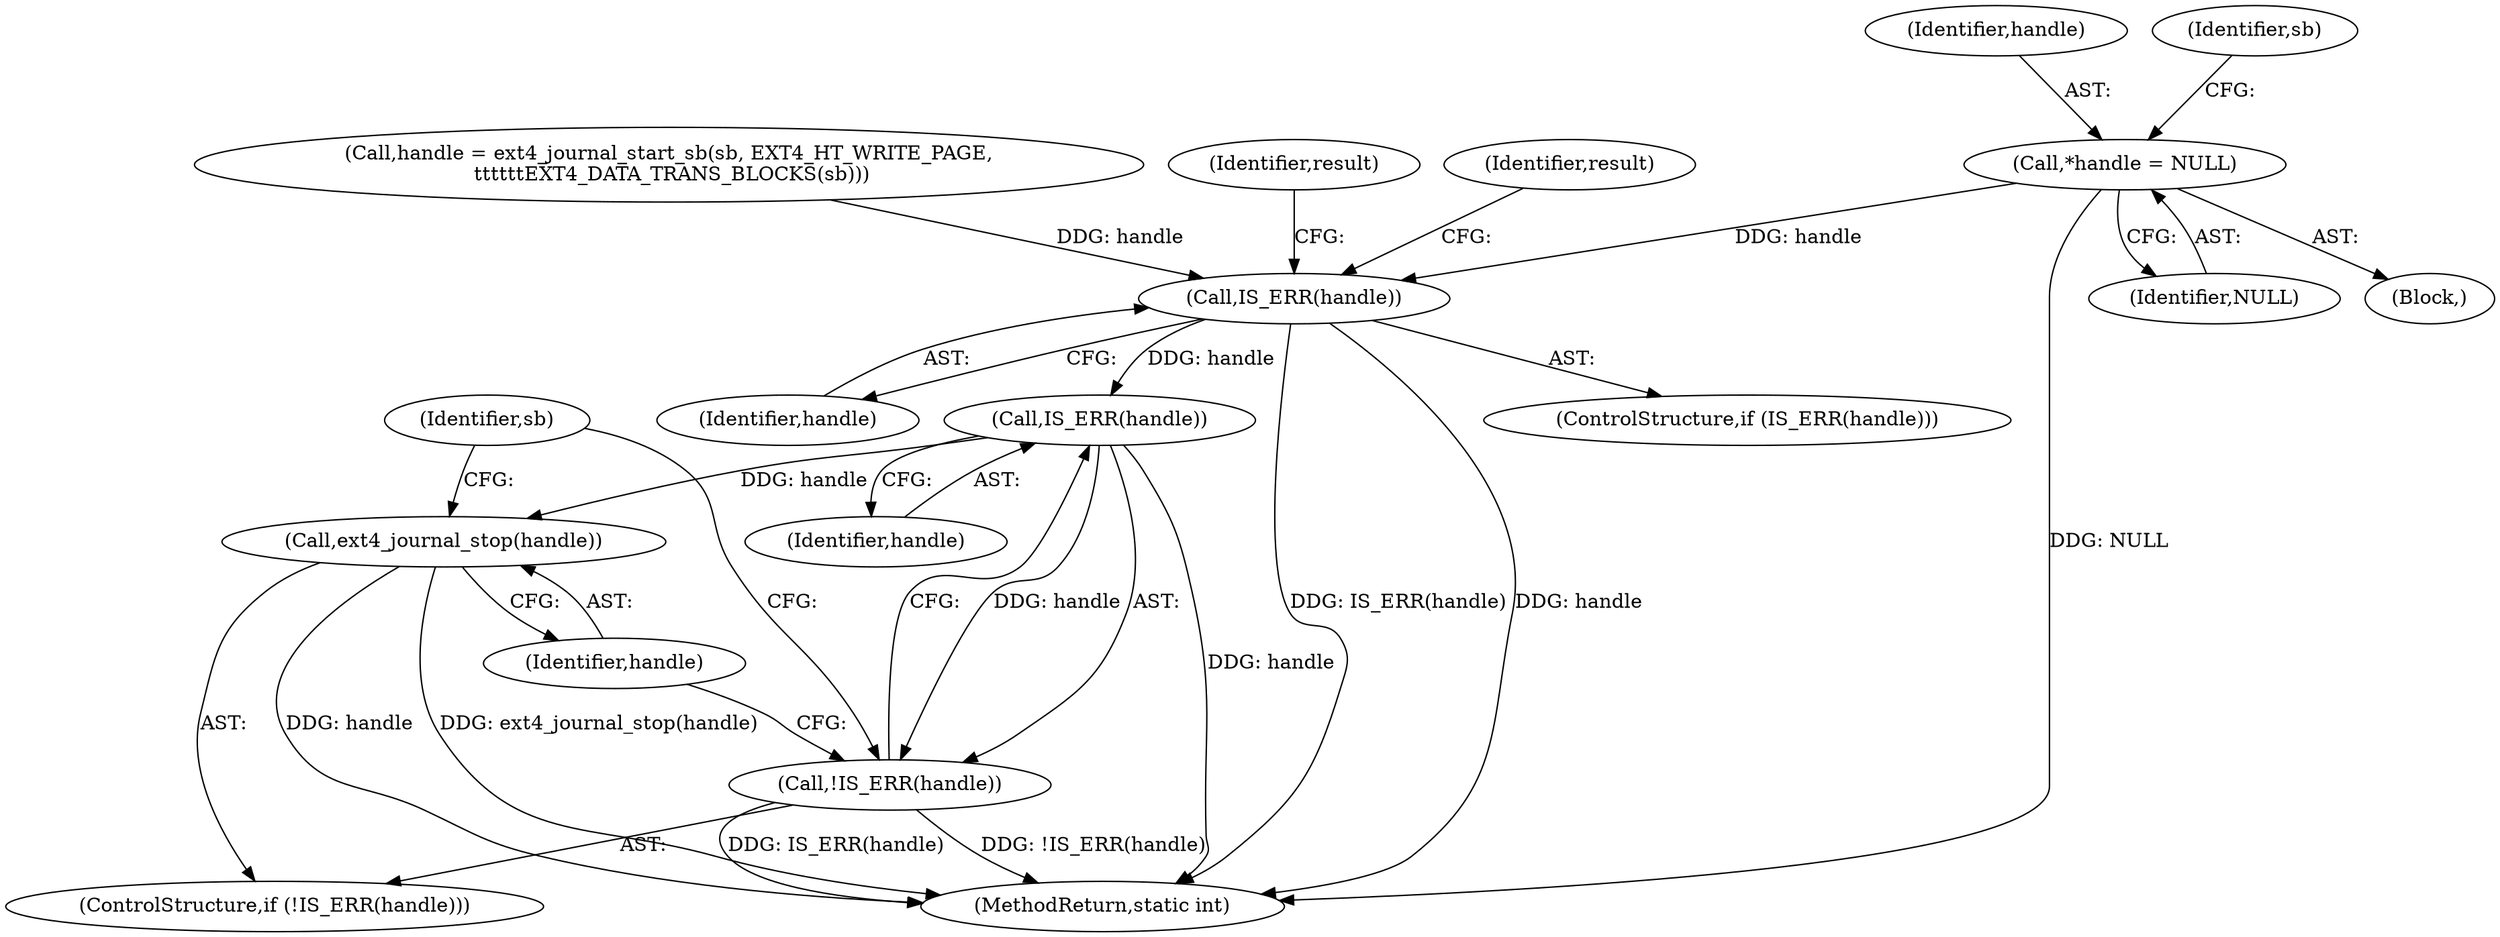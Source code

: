 digraph "0_linux_ea3d7209ca01da209cda6f0dea8be9cc4b7a933b_2@pointer" {
"1000106" [label="(Call,*handle = NULL)"];
"1000143" [label="(Call,IS_ERR(handle))"];
"1000161" [label="(Call,IS_ERR(handle))"];
"1000160" [label="(Call,!IS_ERR(handle))"];
"1000163" [label="(Call,ext4_journal_stop(handle))"];
"1000169" [label="(MethodReturn,static int)"];
"1000135" [label="(Call,handle = ext4_journal_start_sb(sb, EXT4_HT_WRITE_PAGE,\n \t\t\t\t\t\tEXT4_DATA_TRANS_BLOCKS(sb)))"];
"1000142" [label="(ControlStructure,if (IS_ERR(handle)))"];
"1000161" [label="(Call,IS_ERR(handle))"];
"1000106" [label="(Call,*handle = NULL)"];
"1000163" [label="(Call,ext4_journal_stop(handle))"];
"1000144" [label="(Identifier,handle)"];
"1000108" [label="(Identifier,NULL)"];
"1000103" [label="(Block,)"];
"1000107" [label="(Identifier,handle)"];
"1000143" [label="(Call,IS_ERR(handle))"];
"1000150" [label="(Identifier,result)"];
"1000160" [label="(Call,!IS_ERR(handle))"];
"1000159" [label="(ControlStructure,if (!IS_ERR(handle)))"];
"1000164" [label="(Identifier,handle)"];
"1000166" [label="(Identifier,sb)"];
"1000111" [label="(Identifier,sb)"];
"1000162" [label="(Identifier,handle)"];
"1000146" [label="(Identifier,result)"];
"1000106" -> "1000103"  [label="AST: "];
"1000106" -> "1000108"  [label="CFG: "];
"1000107" -> "1000106"  [label="AST: "];
"1000108" -> "1000106"  [label="AST: "];
"1000111" -> "1000106"  [label="CFG: "];
"1000106" -> "1000169"  [label="DDG: NULL"];
"1000106" -> "1000143"  [label="DDG: handle"];
"1000143" -> "1000142"  [label="AST: "];
"1000143" -> "1000144"  [label="CFG: "];
"1000144" -> "1000143"  [label="AST: "];
"1000146" -> "1000143"  [label="CFG: "];
"1000150" -> "1000143"  [label="CFG: "];
"1000143" -> "1000169"  [label="DDG: handle"];
"1000143" -> "1000169"  [label="DDG: IS_ERR(handle)"];
"1000135" -> "1000143"  [label="DDG: handle"];
"1000143" -> "1000161"  [label="DDG: handle"];
"1000161" -> "1000160"  [label="AST: "];
"1000161" -> "1000162"  [label="CFG: "];
"1000162" -> "1000161"  [label="AST: "];
"1000160" -> "1000161"  [label="CFG: "];
"1000161" -> "1000169"  [label="DDG: handle"];
"1000161" -> "1000160"  [label="DDG: handle"];
"1000161" -> "1000163"  [label="DDG: handle"];
"1000160" -> "1000159"  [label="AST: "];
"1000164" -> "1000160"  [label="CFG: "];
"1000166" -> "1000160"  [label="CFG: "];
"1000160" -> "1000169"  [label="DDG: !IS_ERR(handle)"];
"1000160" -> "1000169"  [label="DDG: IS_ERR(handle)"];
"1000163" -> "1000159"  [label="AST: "];
"1000163" -> "1000164"  [label="CFG: "];
"1000164" -> "1000163"  [label="AST: "];
"1000166" -> "1000163"  [label="CFG: "];
"1000163" -> "1000169"  [label="DDG: handle"];
"1000163" -> "1000169"  [label="DDG: ext4_journal_stop(handle)"];
}
